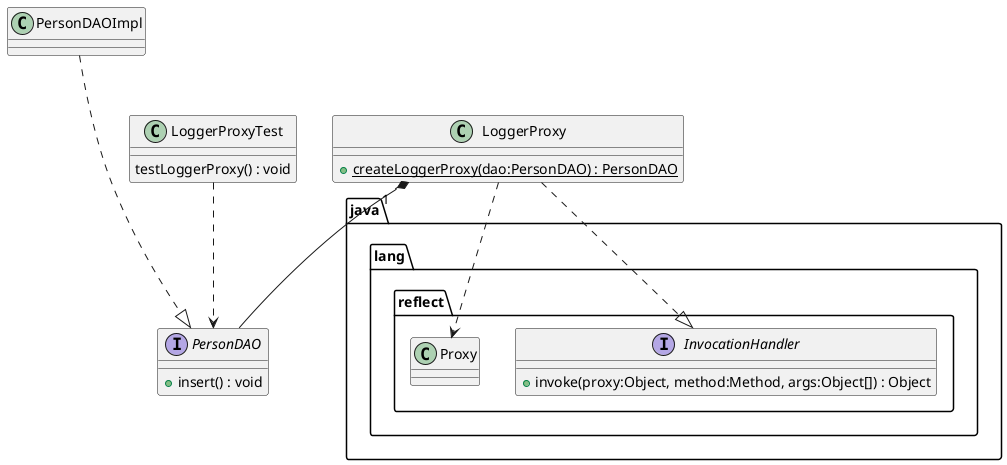 @startuml

@startuml

interface PersonDAO {
    + insert() : void
}

class PersonDAOImpl {

}

class LoggerProxy {
    + {static} createLoggerProxy(dao:PersonDAO) : PersonDAO
}

class LoggerProxyTest {
     testLoggerProxy() : void
}

interface java.lang.reflect.InvocationHandler{
    + invoke(proxy:Object, method:Method, args:Object[]) : Object
}

class java.lang.reflect.Proxy

PersonDAOImpl ...|> PersonDAO
LoggerProxy ..|> java.lang.reflect.InvocationHandler
LoggerProxy ..> java.lang.reflect.Proxy
LoggerProxy "1"*-- PersonDAO
LoggerProxyTest ..> PersonDAO

@enduml
